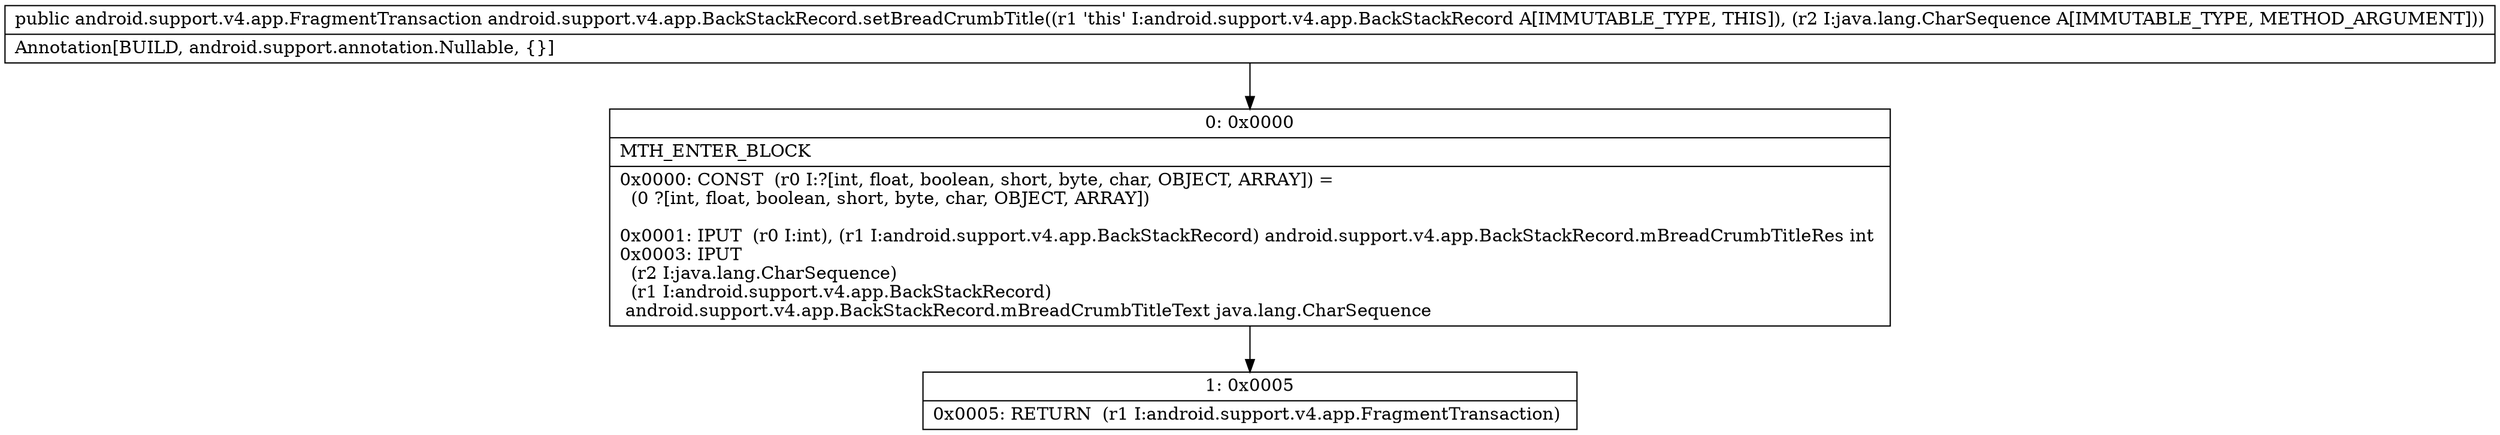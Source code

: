digraph "CFG forandroid.support.v4.app.BackStackRecord.setBreadCrumbTitle(Ljava\/lang\/CharSequence;)Landroid\/support\/v4\/app\/FragmentTransaction;" {
Node_0 [shape=record,label="{0\:\ 0x0000|MTH_ENTER_BLOCK\l|0x0000: CONST  (r0 I:?[int, float, boolean, short, byte, char, OBJECT, ARRAY]) = \l  (0 ?[int, float, boolean, short, byte, char, OBJECT, ARRAY])\l \l0x0001: IPUT  (r0 I:int), (r1 I:android.support.v4.app.BackStackRecord) android.support.v4.app.BackStackRecord.mBreadCrumbTitleRes int \l0x0003: IPUT  \l  (r2 I:java.lang.CharSequence)\l  (r1 I:android.support.v4.app.BackStackRecord)\l android.support.v4.app.BackStackRecord.mBreadCrumbTitleText java.lang.CharSequence \l}"];
Node_1 [shape=record,label="{1\:\ 0x0005|0x0005: RETURN  (r1 I:android.support.v4.app.FragmentTransaction) \l}"];
MethodNode[shape=record,label="{public android.support.v4.app.FragmentTransaction android.support.v4.app.BackStackRecord.setBreadCrumbTitle((r1 'this' I:android.support.v4.app.BackStackRecord A[IMMUTABLE_TYPE, THIS]), (r2 I:java.lang.CharSequence A[IMMUTABLE_TYPE, METHOD_ARGUMENT]))  | Annotation[BUILD, android.support.annotation.Nullable, \{\}]\l}"];
MethodNode -> Node_0;
Node_0 -> Node_1;
}

